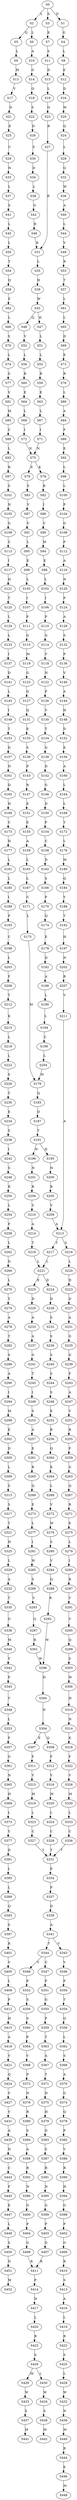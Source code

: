 strict digraph  {
	S0 -> S1 [ label = D ];
	S0 -> S2 [ label = L ];
	S0 -> S3 [ label = S ];
	S1 -> S4 [ label = G ];
	S2 -> S5 [ label = Q ];
	S2 -> S6 [ label = L ];
	S3 -> S7 [ label = E ];
	S4 -> S8 [ label = L ];
	S5 -> S9 [ label = L ];
	S6 -> S10 [ label = A ];
	S7 -> S11 [ label = S ];
	S8 -> S12 [ label = E ];
	S9 -> S13 [ label = M ];
	S10 -> S14 [ label = G ];
	S11 -> S15 [ label = D ];
	S12 -> S16 [ label = D ];
	S13 -> S17 [ label = V ];
	S14 -> S18 [ label = Q ];
	S15 -> S19 [ label = L ];
	S16 -> S20 [ label = W ];
	S17 -> S21 [ label = D ];
	S18 -> S22 [ label = S ];
	S19 -> S23 [ label = G ];
	S20 -> S24 [ label = Q ];
	S21 -> S25 [ label = E ];
	S22 -> S26 [ label = D ];
	S23 -> S27 [ label = R ];
	S24 -> S28 [ label = L ];
	S25 -> S29 [ label = C ];
	S26 -> S30 [ label = S ];
	S27 -> S31 [ label = R ];
	S28 -> S32 [ label = Q ];
	S29 -> S33 [ label = N ];
	S30 -> S34 [ label = D ];
	S31 -> S35 [ label = L ];
	S32 -> S36 [ label = W ];
	S33 -> S37 [ label = L ];
	S34 -> S38 [ label = L ];
	S35 -> S39 [ label = H ];
	S36 -> S40 [ label = A ];
	S37 -> S41 [ label = S ];
	S38 -> S42 [ label = G ];
	S39 -> S43 [ label = W ];
	S40 -> S44 [ label = L ];
	S41 -> S45 [ label = L ];
	S42 -> S46 [ label = R ];
	S43 -> S47 [ label = H ];
	S43 -> S48 [ label = Q ];
	S44 -> S49 [ label = V ];
	S45 -> S50 [ label = L ];
	S46 -> S31 [ label = R ];
	S47 -> S51 [ label = L ];
	S48 -> S52 [ label = V ];
	S49 -> S53 [ label = R ];
	S50 -> S54 [ label = T ];
	S51 -> S55 [ label = L ];
	S52 -> S56 [ label = L ];
	S53 -> S57 [ label = T ];
	S54 -> S58 [ label = Q ];
	S55 -> S59 [ label = R ];
	S56 -> S60 [ label = R ];
	S57 -> S61 [ label = L ];
	S58 -> S62 [ label = F ];
	S59 -> S63 [ label = E ];
	S60 -> S64 [ label = E ];
	S61 -> S65 [ label = L ];
	S62 -> S66 [ label = L ];
	S63 -> S67 [ label = L ];
	S64 -> S68 [ label = L ];
	S65 -> S69 [ label = D ];
	S66 -> S70 [ label = S ];
	S67 -> S71 [ label = I ];
	S68 -> S72 [ label = I ];
	S69 -> S73 [ label = E ];
	S70 -> S74 [ label = L ];
	S71 -> S75 [ label = N ];
	S72 -> S75 [ label = N ];
	S73 -> S76 [ label = R ];
	S74 -> S77 [ label = S ];
	S75 -> S78 [ label = K ];
	S75 -> S79 [ label = E ];
	S76 -> S80 [ label = L ];
	S77 -> S81 [ label = V ];
	S78 -> S82 [ label = R ];
	S79 -> S83 [ label = S ];
	S80 -> S84 [ label = A ];
	S81 -> S85 [ label = M ];
	S82 -> S86 [ label = I ];
	S83 -> S87 [ label = V ];
	S84 -> S88 [ label = F ];
	S85 -> S89 [ label = C ];
	S86 -> S90 [ label = V ];
	S87 -> S91 [ label = V ];
	S88 -> S92 [ label = E ];
	S89 -> S93 [ label = L ];
	S90 -> S94 [ label = M ];
	S91 -> S95 [ label = L ];
	S92 -> S96 [ label = L ];
	S93 -> S97 [ label = R ];
	S94 -> S98 [ label = E ];
	S95 -> S99 [ label = E ];
	S96 -> S100 [ label = L ];
	S97 -> S101 [ label = S ];
	S98 -> S102 [ label = L ];
	S99 -> S103 [ label = L ];
	S100 -> S104 [ label = P ];
	S101 -> S105 [ label = N ];
	S102 -> S106 [ label = I ];
	S103 -> S107 [ label = I ];
	S104 -> S108 [ label = G ];
	S105 -> S109 [ label = G ];
	S106 -> S110 [ label = P ];
	S107 -> S111 [ label = P ];
	S108 -> S112 [ label = P ];
	S109 -> S113 [ label = S ];
	S110 -> S114 [ label = G ];
	S111 -> S115 [ label = G ];
	S112 -> S116 [ label = A ];
	S113 -> S117 [ label = I ];
	S114 -> S118 [ label = V ];
	S115 -> S119 [ label = M ];
	S116 -> S120 [ label = N ];
	S117 -> S121 [ label = H ];
	S118 -> S122 [ label = N ];
	S119 -> S123 [ label = G ];
	S120 -> S124 [ label = P ];
	S121 -> S125 [ label = T ];
	S122 -> S126 [ label = P ];
	S123 -> S127 [ label = G ];
	S124 -> S128 [ label = A ];
	S125 -> S129 [ label = L ];
	S126 -> S130 [ label = V ];
	S127 -> S131 [ label = Q ];
	S128 -> S132 [ label = S ];
	S129 -> S133 [ label = L ];
	S130 -> S134 [ label = T ];
	S131 -> S135 [ label = E ];
	S132 -> S136 [ label = P ];
	S133 -> S137 [ label = I ];
	S134 -> S138 [ label = G ];
	S135 -> S139 [ label = S ];
	S136 -> S140 [ label = V ];
	S137 -> S141 [ label = D ];
	S138 -> S142 [ label = D ];
	S139 -> S143 [ label = P ];
	S140 -> S144 [ label = A ];
	S141 -> S145 [ label = L ];
	S142 -> S146 [ label = G ];
	S143 -> S147 [ label = R ];
	S144 -> S148 [ label = H ];
	S145 -> S149 [ label = I ];
	S146 -> S150 [ label = D ];
	S147 -> S151 [ label = E ];
	S148 -> S152 [ label = D ];
	S149 -> S153 [ label = T ];
	S150 -> S154 [ label = P ];
	S151 -> S155 [ label = E ];
	S152 -> S156 [ label = E ];
	S153 -> S157 [ label = D ];
	S154 -> S158 [ label = C ];
	S155 -> S159 [ label = A ];
	S156 -> S160 [ label = A ];
	S157 -> S161 [ label = N ];
	S158 -> S162 [ label = D ];
	S159 -> S163 [ label = L ];
	S160 -> S164 [ label = L ];
	S161 -> S165 [ label = D ];
	S162 -> S166 [ label = S ];
	S163 -> S167 [ label = L ];
	S164 -> S168 [ label = L ];
	S165 -> S169 [ label = H ];
	S166 -> S170 [ label = P ];
	S167 -> S171 [ label = C ];
	S168 -> S172 [ label = T ];
	S169 -> S173 [ label = C ];
	S170 -> S174 [ label = Q ];
	S171 -> S175 [ label = L ];
	S172 -> S176 [ label = L ];
	S173 -> S177 [ label = H ];
	S174 -> S178 [ label = E ];
	S175 -> S179 [ label = M ];
	S176 -> S180 [ label = M ];
	S177 -> S181 [ label = L ];
	S178 -> S182 [ label = D ];
	S179 -> S183 [ label = Q ];
	S180 -> S184 [ label = Q ];
	S181 -> S185 [ label = L ];
	S182 -> S186 [ label = A ];
	S183 -> S187 [ label = D ];
	S184 -> S188 [ label = Y ];
	S185 -> S189 [ label = I ];
	S186 -> S190 [ label = L ];
	S187 -> S191 [ label = T ];
	S188 -> S192 [ label = T ];
	S189 -> S193 [ label = F ];
	S190 -> S194 [ label = L ];
	S191 -> S195 [ label = H ];
	S191 -> S196 [ label = N ];
	S192 -> S197 [ label = H ];
	S193 -> S198 [ label = C ];
	S194 -> S199 [ label = C ];
	S195 -> S200 [ label = N ];
	S196 -> S201 [ label = N ];
	S197 -> S202 [ label = N ];
	S198 -> S203 [ label = L ];
	S199 -> S204 [ label = L ];
	S200 -> S205 [ label = R ];
	S201 -> S206 [ label = R ];
	S202 -> S207 [ label = R ];
	S203 -> S208 [ label = F ];
	S204 -> S179 [ label = M ];
	S205 -> S209 [ label = V ];
	S206 -> S210 [ label = V ];
	S207 -> S211 [ label = V ];
	S208 -> S212 [ label = T ];
	S209 -> S213 [ label = A ];
	S210 -> S214 [ label = A ];
	S211 -> S213 [ label = A ];
	S212 -> S215 [ label = K ];
	S213 -> S216 [ label = S ];
	S213 -> S217 [ label = T ];
	S214 -> S218 [ label = T ];
	S215 -> S219 [ label = L ];
	S216 -> S220 [ label = L ];
	S217 -> S221 [ label = L ];
	S218 -> S221 [ label = L ];
	S219 -> S222 [ label = L ];
	S220 -> S223 [ label = D ];
	S221 -> S224 [ label = D ];
	S221 -> S225 [ label = E ];
	S222 -> S226 [ label = S ];
	S223 -> S227 [ label = D ];
	S224 -> S228 [ label = D ];
	S225 -> S229 [ label = D ];
	S226 -> S230 [ label = T ];
	S227 -> S231 [ label = A ];
	S228 -> S232 [ label = S ];
	S229 -> S233 [ label = A ];
	S230 -> S234 [ label = E ];
	S231 -> S235 [ label = G ];
	S232 -> S236 [ label = S ];
	S233 -> S237 [ label = A ];
	S234 -> S238 [ label = S ];
	S235 -> S239 [ label = G ];
	S236 -> S240 [ label = S ];
	S237 -> S241 [ label = G ];
	S238 -> S242 [ label = I ];
	S239 -> S243 [ label = P ];
	S240 -> S244 [ label = S ];
	S241 -> S245 [ label = T ];
	S242 -> S246 [ label = S ];
	S243 -> S247 [ label = A ];
	S244 -> S248 [ label = S ];
	S245 -> S249 [ label = I ];
	S246 -> S250 [ label = R ];
	S247 -> S251 [ label = V ];
	S248 -> S252 [ label = E ];
	S249 -> S253 [ label = S ];
	S250 -> S254 [ label = L ];
	S251 -> S255 [ label = R ];
	S252 -> S256 [ label = R ];
	S253 -> S257 [ label = A ];
	S254 -> S258 [ label = F ];
	S255 -> S259 [ label = P ];
	S256 -> S260 [ label = Q ];
	S257 -> S261 [ label = E ];
	S258 -> S262 [ label = L ];
	S259 -> S263 [ label = G ];
	S260 -> S264 [ label = E ];
	S261 -> S265 [ label = R ];
	S262 -> S266 [ label = D ];
	S263 -> S267 [ label = Q ];
	S264 -> S268 [ label = L ];
	S265 -> S269 [ label = Q ];
	S266 -> S270 [ label = L ];
	S267 -> S271 [ label = R ];
	S268 -> S272 [ label = V ];
	S269 -> S273 [ label = E ];
	S270 -> S274 [ label = Y ];
	S271 -> S275 [ label = E ];
	S272 -> S276 [ label = W ];
	S273 -> S277 [ label = L ];
	S274 -> S278 [ label = A ];
	S275 -> S279 [ label = L ];
	S276 -> S280 [ label = S ];
	S277 -> S281 [ label = I ];
	S278 -> S282 [ label = T ];
	S279 -> S283 [ label = I ];
	S280 -> S284 [ label = V ];
	S281 -> S285 [ label = W ];
	S282 -> S286 [ label = S ];
	S283 -> S287 [ label = R ];
	S284 -> S288 [ label = Q ];
	S285 -> S289 [ label = S ];
	S286 -> S290 [ label = A ];
	S287 -> S291 [ label = V ];
	S288 -> S292 [ label = R ];
	S289 -> S293 [ label = V ];
	S290 -> S294 [ label = I ];
	S291 -> S295 [ label = V ];
	S292 -> S296 [ label = W ];
	S293 -> S297 [ label = Q ];
	S294 -> S298 [ label = M ];
	S295 -> S299 [ label = Q ];
	S296 -> S300 [ label = H ];
	S297 -> S301 [ label = R ];
	S298 -> S302 [ label = E ];
	S299 -> S303 [ label = S ];
	S300 -> S304 [ label = N ];
	S301 -> S296 [ label = W ];
	S302 -> S305 [ label = D ];
	S303 -> S306 [ label = W ];
	S304 -> S307 [ label = E ];
	S304 -> S308 [ label = Q ];
	S305 -> S309 [ label = L ];
	S306 -> S310 [ label = H ];
	S307 -> S311 [ label = F ];
	S308 -> S312 [ label = F ];
	S309 -> S313 [ label = S ];
	S310 -> S314 [ label = N ];
	S311 -> S315 [ label = V ];
	S312 -> S316 [ label = V ];
	S313 -> S317 [ label = S ];
	S314 -> S318 [ label = K ];
	S315 -> S319 [ label = M ];
	S316 -> S320 [ label = M ];
	S317 -> S321 [ label = T ];
	S318 -> S322 [ label = F ];
	S319 -> S323 [ label = L ];
	S320 -> S324 [ label = L ];
	S321 -> S325 [ label = H ];
	S322 -> S326 [ label = V ];
	S323 -> S327 [ label = C ];
	S324 -> S328 [ label = C ];
	S325 -> S329 [ label = L ];
	S326 -> S330 [ label = M ];
	S327 -> S331 [ label = T ];
	S328 -> S331 [ label = T ];
	S329 -> S332 [ label = A ];
	S330 -> S333 [ label = L ];
	S331 -> S334 [ label = E ];
	S332 -> S335 [ label = T ];
	S333 -> S336 [ label = C ];
	S334 -> S337 [ label = P ];
	S335 -> S338 [ label = G ];
	S336 -> S331 [ label = T ];
	S337 -> S339 [ label = D ];
	S338 -> S340 [ label = M ];
	S339 -> S341 [ label = A ];
	S340 -> S342 [ label = V ];
	S341 -> S343 [ label = V ];
	S341 -> S344 [ label = T ];
	S342 -> S345 [ label = P ];
	S343 -> S346 [ label = V ];
	S344 -> S347 [ label = C ];
	S344 -> S348 [ label = V ];
	S345 -> S349 [ label = V ];
	S346 -> S350 [ label = P ];
	S347 -> S351 [ label = P ];
	S348 -> S352 [ label = P ];
	S349 -> S353 [ label = L ];
	S350 -> S354 [ label = T ];
	S351 -> S355 [ label = G ];
	S352 -> S356 [ label = S ];
	S353 -> S357 [ label = F ];
	S354 -> S358 [ label = Q ];
	S355 -> S359 [ label = P ];
	S356 -> S360 [ label = S ];
	S357 -> S361 [ label = G ];
	S358 -> S362 [ label = L ];
	S359 -> S363 [ label = T ];
	S360 -> S364 [ label = P ];
	S361 -> S365 [ label = N ];
	S362 -> S366 [ label = S ];
	S363 -> S367 [ label = A ];
	S364 -> S368 [ label = V ];
	S365 -> S369 [ label = H ];
	S366 -> S370 [ label = A ];
	S367 -> S371 [ label = T ];
	S368 -> S372 [ label = P ];
	S369 -> S373 [ label = L ];
	S370 -> S374 [ label = G ];
	S371 -> S375 [ label = N ];
	S372 -> S376 [ label = N ];
	S373 -> S377 [ label = Y ];
	S374 -> S378 [ label = Q ];
	S375 -> S379 [ label = H ];
	S376 -> S380 [ label = R ];
	S377 -> S381 [ label = D ];
	S378 -> S382 [ label = P ];
	S379 -> S383 [ label = G ];
	S380 -> S384 [ label = S ];
	S381 -> S385 [ label = L ];
	S382 -> S386 [ label = V ];
	S383 -> S387 [ label = S ];
	S384 -> S388 [ label = A ];
	S385 -> S389 [ label = L ];
	S386 -> S390 [ label = R ];
	S387 -> S391 [ label = R ];
	S388 -> S392 [ label = R ];
	S389 -> S393 [ label = Q ];
	S390 -> S394 [ label = H ];
	S391 -> S395 [ label = N ];
	S392 -> S396 [ label = N ];
	S393 -> S397 [ label = S ];
	S394 -> S398 [ label = G ];
	S395 -> S399 [ label = G ];
	S396 -> S400 [ label = G ];
	S397 -> S401 [ label = R ];
	S398 -> S402 [ label = P ];
	S399 -> S403 [ label = P ];
	S400 -> S404 [ label = P ];
	S401 -> S405 [ label = V ];
	S402 -> S406 [ label = G ];
	S403 -> S407 [ label = G ];
	S404 -> S408 [ label = G ];
	S405 -> S409 [ label = L ];
	S406 -> S410 [ label = R ];
	S407 -> S411 [ label = R ];
	S408 -> S411 [ label = R ];
	S409 -> S412 [ label = P ];
	S410 -> S413 [ label = S ];
	S411 -> S414 [ label = P ];
	S412 -> S415 [ label = H ];
	S413 -> S416 [ label = A ];
	S414 -> S417 [ label = N ];
	S415 -> S418 [ label = A ];
	S416 -> S419 [ label = L ];
	S417 -> S420 [ label = L ];
	S418 -> S421 [ label = V ];
	S419 -> S422 [ label = R ];
	S420 -> S423 [ label = R ];
	S421 -> S424 [ label = Q ];
	S422 -> S425 [ label = S ];
	S423 -> S426 [ label = S ];
	S424 -> S427 [ label = V ];
	S425 -> S428 [ label = L ];
	S426 -> S429 [ label = M ];
	S426 -> S430 [ label = L ];
	S427 -> S431 [ label = V ];
	S428 -> S432 [ label = W ];
	S429 -> S433 [ label = W ];
	S430 -> S434 [ label = W ];
	S431 -> S435 [ label = A ];
	S432 -> S436 [ label = N ];
	S433 -> S437 [ label = S ];
	S434 -> S438 [ label = S ];
	S435 -> S439 [ label = N ];
	S436 -> S440 [ label = M ];
	S437 -> S441 [ label = M ];
	S438 -> S442 [ label = M ];
	S439 -> S443 [ label = C ];
	S440 -> S444 [ label = R ];
	S443 -> S445 [ label = F ];
	S444 -> S446 [ label = E ];
	S445 -> S447 [ label = E ];
	S446 -> S448 [ label = M ];
	S447 -> S449 [ label = L ];
	S449 -> S450 [ label = S ];
	S450 -> S451 [ label = N ];
	S451 -> S452 [ label = M ];
}

